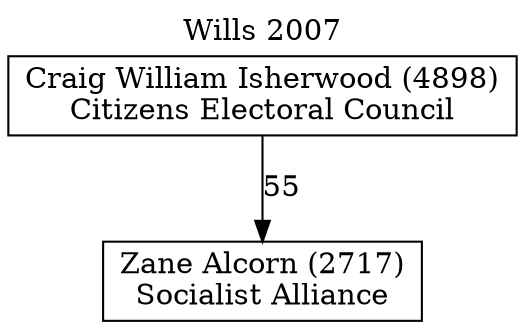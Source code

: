 // House preference flow
digraph "Zane Alcorn (2717)_Wills_2007" {
	graph [label="Wills 2007" labelloc=t mclimit=10]
	node [shape=box]
	"Zane Alcorn (2717)" [label="Zane Alcorn (2717)
Socialist Alliance"]
	"Craig William Isherwood (4898)" [label="Craig William Isherwood (4898)
Citizens Electoral Council"]
	"Craig William Isherwood (4898)" -> "Zane Alcorn (2717)" [label=55]
}
